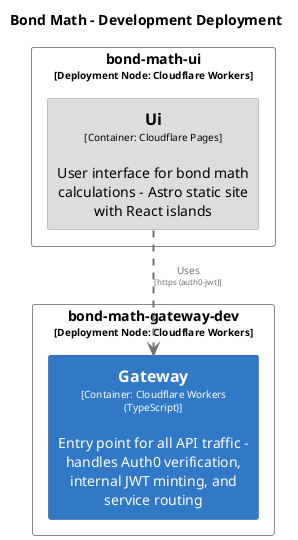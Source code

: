 @startuml
set separator none
title Bond Math - Development Deployment

top to bottom direction
skinparam ranksep 60
skinparam nodesep 30

skinparam {
  arrowFontSize 10
  defaultTextAlignment center
  wrapWidth 200
  maxMessageSize 100
}

hide stereotype

skinparam rectangle<<Development.bondmathgatewaydev.Gateway_1>> {
  BackgroundColor #3178c6
  FontColor #ffffff
  BorderColor #22548a
  shadowing false
}
skinparam rectangle<<Development.bondmathui.Ui_1>> {
  BackgroundColor #dddddd
  FontColor #000000
  BorderColor #9a9a9a
  shadowing false
}
skinparam rectangle<<Development.bondmathgatewaydev>> {
  BackgroundColor #ffffff
  FontColor #000000
  BorderColor #888888
  shadowing false
}
skinparam rectangle<<Development.bondmathui>> {
  BackgroundColor #ffffff
  FontColor #000000
  BorderColor #888888
  shadowing false
}

rectangle "bond-math-gateway-dev\n<size:10>[Deployment Node: Cloudflare Workers]</size>" <<Development.bondmathgatewaydev>> as Development.bondmathgatewaydev {
  rectangle "==Gateway\n<size:10>[Container: Cloudflare Workers (TypeScript)]</size>\n\nEntry point for all API traffic - handles Auth0 verification, internal JWT minting, and service routing" <<Development.bondmathgatewaydev.Gateway_1>> as Development.bondmathgatewaydev.Gateway_1
}

rectangle "bond-math-ui\n<size:10>[Deployment Node: Cloudflare Workers]</size>" <<Development.bondmathui>> as Development.bondmathui {
  rectangle "==Ui\n<size:10>[Container: Cloudflare Pages]</size>\n\nUser interface for bond math calculations - Astro static site with React islands" <<Development.bondmathui.Ui_1>> as Development.bondmathui.Ui_1
}

Development.bondmathui.Ui_1 .[#707070,thickness=2].> Development.bondmathgatewaydev.Gateway_1 : "<color:#707070>Uses\n<color:#707070><size:8>[https (auth0-jwt)]</size>"
@enduml